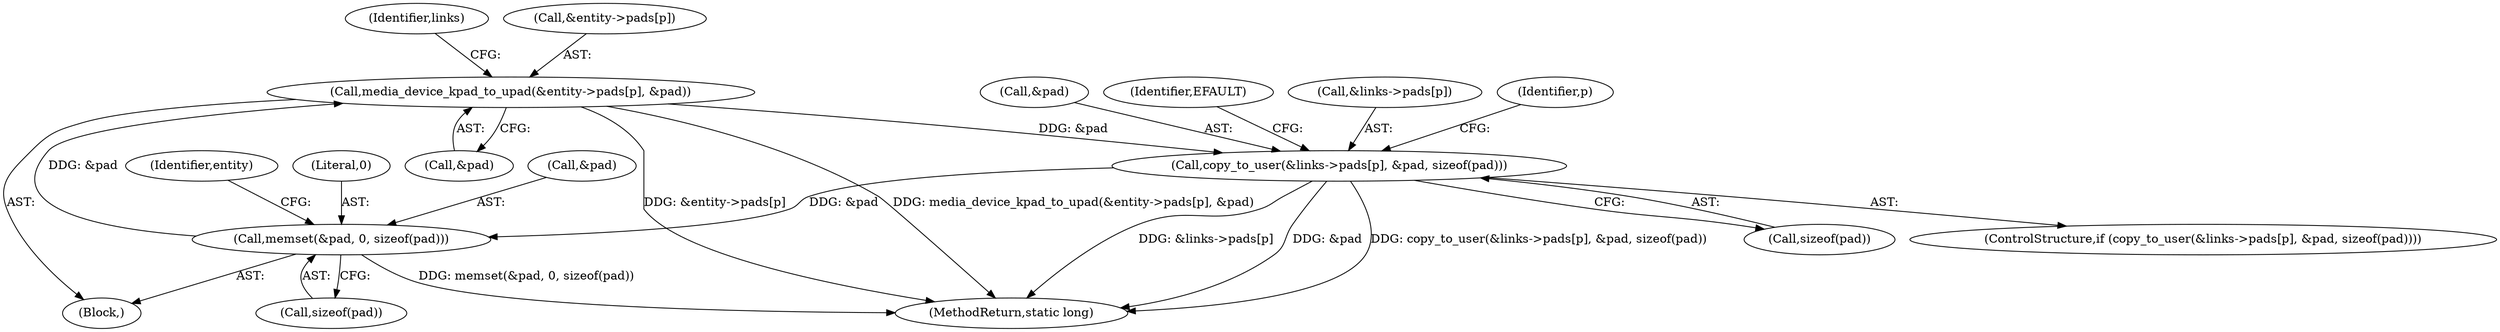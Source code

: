 digraph "0_linux_c88e739b1fad662240e99ecbd0bdaac871717987@array" {
"1000145" [label="(Call,media_device_kpad_to_upad(&entity->pads[p], &pad))"];
"1000139" [label="(Call,memset(&pad, 0, sizeof(pad)))"];
"1000155" [label="(Call,copy_to_user(&links->pads[p], &pad, sizeof(pad)))"];
"1000145" [label="(Call,media_device_kpad_to_upad(&entity->pads[p], &pad))"];
"1000152" [label="(Call,&pad)"];
"1000142" [label="(Literal,0)"];
"1000159" [label="(Identifier,links)"];
"1000164" [label="(Call,sizeof(pad))"];
"1000162" [label="(Call,&pad)"];
"1000149" [label="(Identifier,entity)"];
"1000264" [label="(MethodReturn,static long)"];
"1000139" [label="(Call,memset(&pad, 0, sizeof(pad)))"];
"1000154" [label="(ControlStructure,if (copy_to_user(&links->pads[p], &pad, sizeof(pad))))"];
"1000168" [label="(Identifier,EFAULT)"];
"1000156" [label="(Call,&links->pads[p])"];
"1000137" [label="(Block,)"];
"1000136" [label="(Identifier,p)"];
"1000146" [label="(Call,&entity->pads[p])"];
"1000140" [label="(Call,&pad)"];
"1000143" [label="(Call,sizeof(pad))"];
"1000145" [label="(Call,media_device_kpad_to_upad(&entity->pads[p], &pad))"];
"1000155" [label="(Call,copy_to_user(&links->pads[p], &pad, sizeof(pad)))"];
"1000145" -> "1000137"  [label="AST: "];
"1000145" -> "1000152"  [label="CFG: "];
"1000146" -> "1000145"  [label="AST: "];
"1000152" -> "1000145"  [label="AST: "];
"1000159" -> "1000145"  [label="CFG: "];
"1000145" -> "1000264"  [label="DDG: media_device_kpad_to_upad(&entity->pads[p], &pad)"];
"1000145" -> "1000264"  [label="DDG: &entity->pads[p]"];
"1000139" -> "1000145"  [label="DDG: &pad"];
"1000145" -> "1000155"  [label="DDG: &pad"];
"1000139" -> "1000137"  [label="AST: "];
"1000139" -> "1000143"  [label="CFG: "];
"1000140" -> "1000139"  [label="AST: "];
"1000142" -> "1000139"  [label="AST: "];
"1000143" -> "1000139"  [label="AST: "];
"1000149" -> "1000139"  [label="CFG: "];
"1000139" -> "1000264"  [label="DDG: memset(&pad, 0, sizeof(pad))"];
"1000155" -> "1000139"  [label="DDG: &pad"];
"1000155" -> "1000154"  [label="AST: "];
"1000155" -> "1000164"  [label="CFG: "];
"1000156" -> "1000155"  [label="AST: "];
"1000162" -> "1000155"  [label="AST: "];
"1000164" -> "1000155"  [label="AST: "];
"1000168" -> "1000155"  [label="CFG: "];
"1000136" -> "1000155"  [label="CFG: "];
"1000155" -> "1000264"  [label="DDG: copy_to_user(&links->pads[p], &pad, sizeof(pad))"];
"1000155" -> "1000264"  [label="DDG: &links->pads[p]"];
"1000155" -> "1000264"  [label="DDG: &pad"];
}
